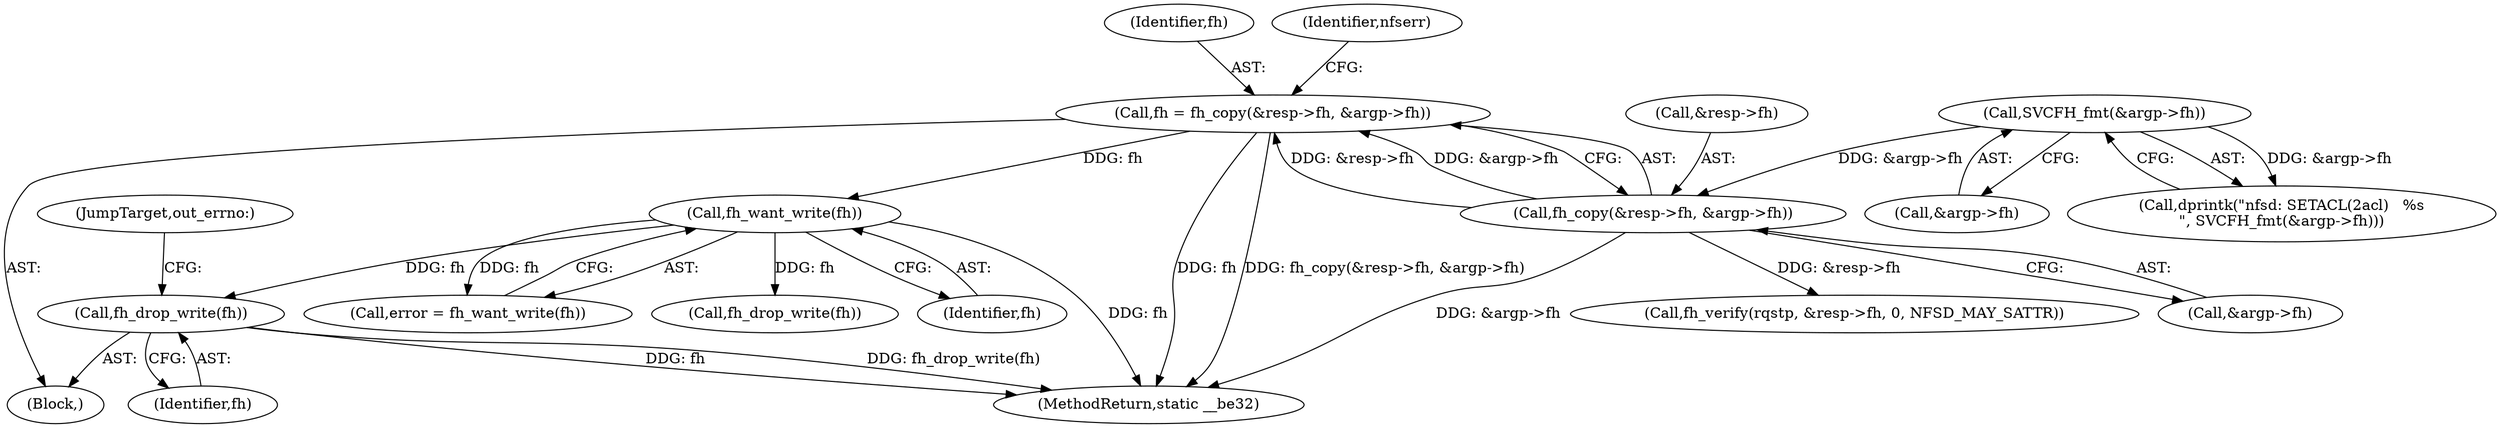 digraph "0_linux_999653786df6954a31044528ac3f7a5dadca08f4@API" {
"1000218" [label="(Call,fh_drop_write(fh))"];
"1000169" [label="(Call,fh_want_write(fh))"];
"1000120" [label="(Call,fh = fh_copy(&resp->fh, &argp->fh))"];
"1000122" [label="(Call,fh_copy(&resp->fh, &argp->fh))"];
"1000115" [label="(Call,SVCFH_fmt(&argp->fh))"];
"1000121" [label="(Identifier,fh)"];
"1000123" [label="(Call,&resp->fh)"];
"1000113" [label="(Call,dprintk(\"nfsd: SETACL(2acl)   %s\n\", SVCFH_fmt(&argp->fh)))"];
"1000167" [label="(Call,error = fh_want_write(fh))"];
"1000122" [label="(Call,fh_copy(&resp->fh, &argp->fh))"];
"1000132" [label="(Identifier,nfserr)"];
"1000218" [label="(Call,fh_drop_write(fh))"];
"1000105" [label="(Block,)"];
"1000115" [label="(Call,SVCFH_fmt(&argp->fh))"];
"1000133" [label="(Call,fh_verify(rqstp, &resp->fh, 0, NFSD_MAY_SATTR))"];
"1000116" [label="(Call,&argp->fh)"];
"1000196" [label="(Call,fh_drop_write(fh))"];
"1000170" [label="(Identifier,fh)"];
"1000169" [label="(Call,fh_want_write(fh))"];
"1000219" [label="(Identifier,fh)"];
"1000120" [label="(Call,fh = fh_copy(&resp->fh, &argp->fh))"];
"1000220" [label="(JumpTarget,out_errno:)"];
"1000226" [label="(MethodReturn,static __be32)"];
"1000127" [label="(Call,&argp->fh)"];
"1000218" -> "1000105"  [label="AST: "];
"1000218" -> "1000219"  [label="CFG: "];
"1000219" -> "1000218"  [label="AST: "];
"1000220" -> "1000218"  [label="CFG: "];
"1000218" -> "1000226"  [label="DDG: fh"];
"1000218" -> "1000226"  [label="DDG: fh_drop_write(fh)"];
"1000169" -> "1000218"  [label="DDG: fh"];
"1000169" -> "1000167"  [label="AST: "];
"1000169" -> "1000170"  [label="CFG: "];
"1000170" -> "1000169"  [label="AST: "];
"1000167" -> "1000169"  [label="CFG: "];
"1000169" -> "1000226"  [label="DDG: fh"];
"1000169" -> "1000167"  [label="DDG: fh"];
"1000120" -> "1000169"  [label="DDG: fh"];
"1000169" -> "1000196"  [label="DDG: fh"];
"1000120" -> "1000105"  [label="AST: "];
"1000120" -> "1000122"  [label="CFG: "];
"1000121" -> "1000120"  [label="AST: "];
"1000122" -> "1000120"  [label="AST: "];
"1000132" -> "1000120"  [label="CFG: "];
"1000120" -> "1000226"  [label="DDG: fh_copy(&resp->fh, &argp->fh)"];
"1000120" -> "1000226"  [label="DDG: fh"];
"1000122" -> "1000120"  [label="DDG: &resp->fh"];
"1000122" -> "1000120"  [label="DDG: &argp->fh"];
"1000122" -> "1000127"  [label="CFG: "];
"1000123" -> "1000122"  [label="AST: "];
"1000127" -> "1000122"  [label="AST: "];
"1000122" -> "1000226"  [label="DDG: &argp->fh"];
"1000115" -> "1000122"  [label="DDG: &argp->fh"];
"1000122" -> "1000133"  [label="DDG: &resp->fh"];
"1000115" -> "1000113"  [label="AST: "];
"1000115" -> "1000116"  [label="CFG: "];
"1000116" -> "1000115"  [label="AST: "];
"1000113" -> "1000115"  [label="CFG: "];
"1000115" -> "1000113"  [label="DDG: &argp->fh"];
}
